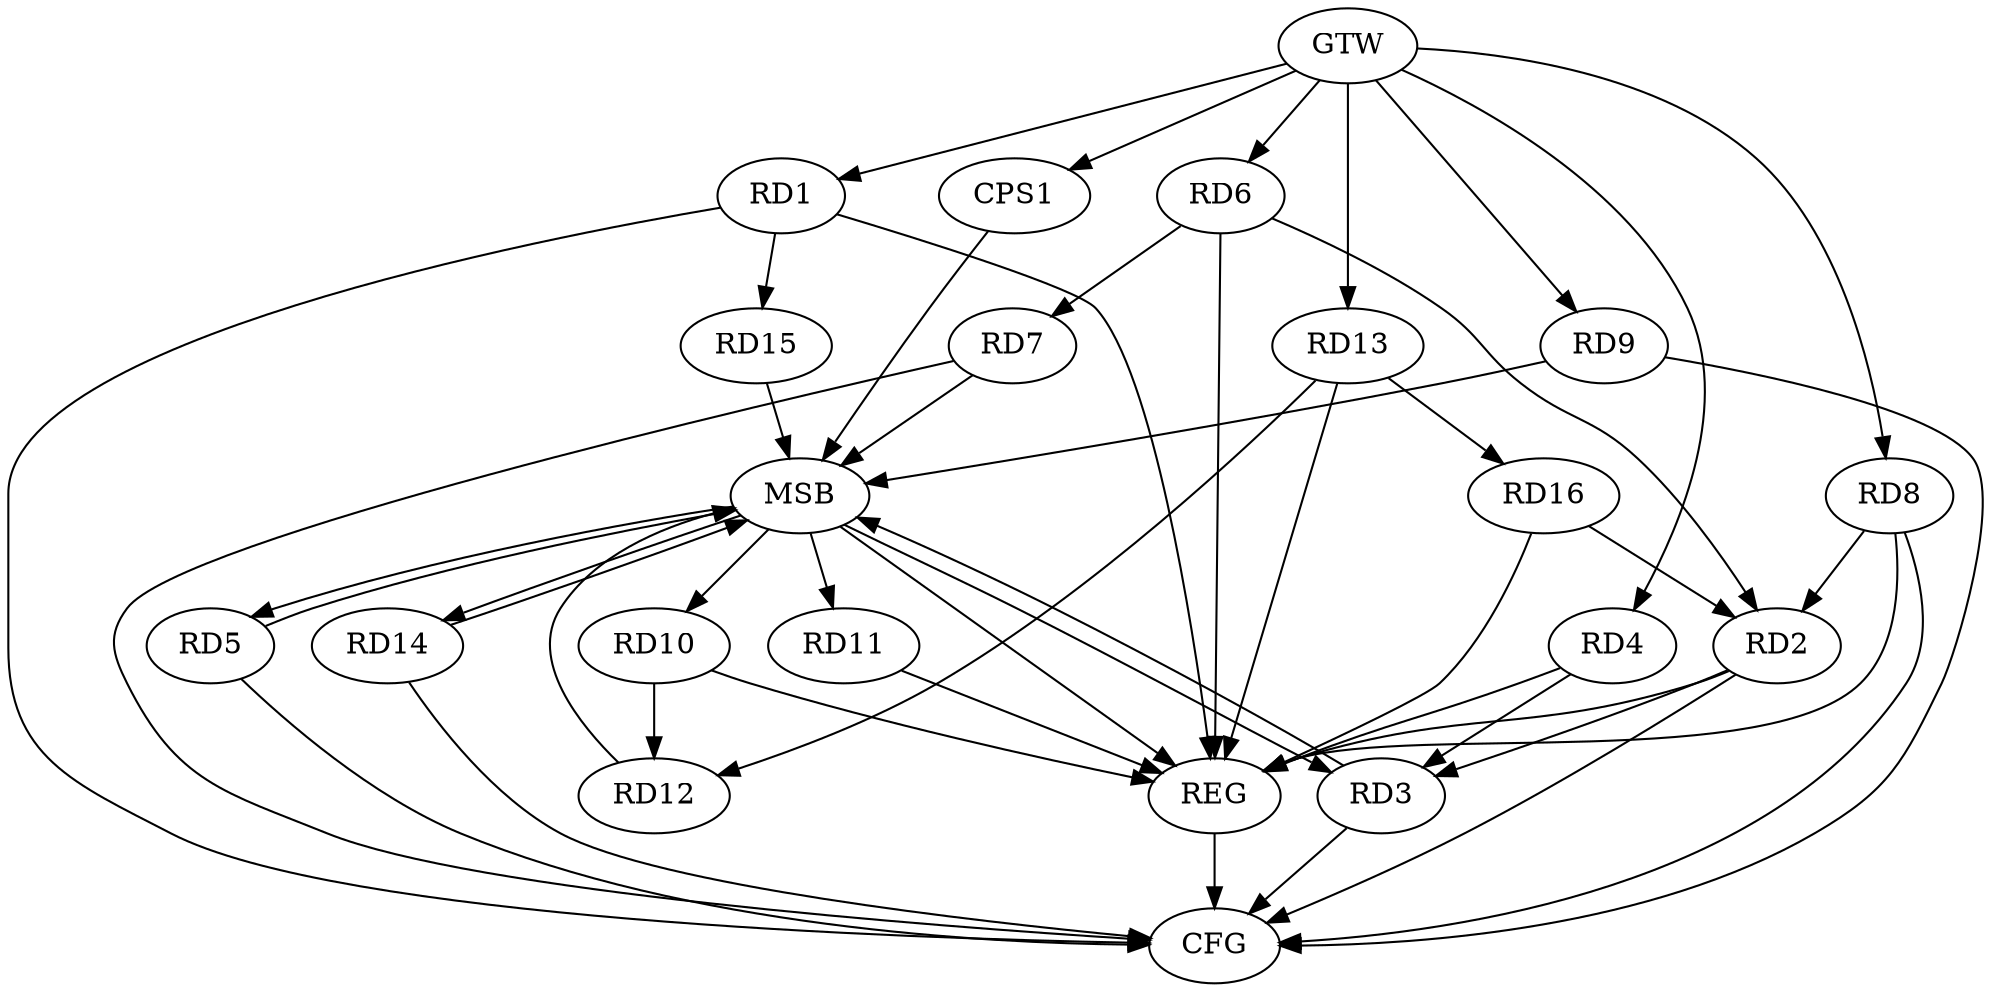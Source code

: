 strict digraph G {
  RD1 [ label="RD1" ];
  RD2 [ label="RD2" ];
  RD3 [ label="RD3" ];
  RD4 [ label="RD4" ];
  RD5 [ label="RD5" ];
  RD6 [ label="RD6" ];
  RD7 [ label="RD7" ];
  RD8 [ label="RD8" ];
  RD9 [ label="RD9" ];
  RD10 [ label="RD10" ];
  RD11 [ label="RD11" ];
  RD12 [ label="RD12" ];
  RD13 [ label="RD13" ];
  RD14 [ label="RD14" ];
  RD15 [ label="RD15" ];
  RD16 [ label="RD16" ];
  CPS1 [ label="CPS1" ];
  GTW [ label="GTW" ];
  REG [ label="REG" ];
  MSB [ label="MSB" ];
  CFG [ label="CFG" ];
  RD1 -> RD15;
  RD2 -> RD3;
  RD6 -> RD2;
  RD8 -> RD2;
  RD16 -> RD2;
  RD4 -> RD3;
  RD6 -> RD7;
  RD10 -> RD12;
  RD13 -> RD12;
  RD13 -> RD16;
  GTW -> RD1;
  GTW -> RD4;
  GTW -> RD6;
  GTW -> RD8;
  GTW -> RD9;
  GTW -> RD13;
  GTW -> CPS1;
  RD1 -> REG;
  RD2 -> REG;
  RD4 -> REG;
  RD6 -> REG;
  RD8 -> REG;
  RD10 -> REG;
  RD11 -> REG;
  RD13 -> REG;
  RD16 -> REG;
  RD3 -> MSB;
  MSB -> REG;
  RD5 -> MSB;
  MSB -> RD14;
  RD7 -> MSB;
  MSB -> RD5;
  RD9 -> MSB;
  MSB -> RD3;
  MSB -> RD10;
  RD12 -> MSB;
  RD14 -> MSB;
  RD15 -> MSB;
  MSB -> RD11;
  CPS1 -> MSB;
  RD14 -> CFG;
  RD8 -> CFG;
  RD3 -> CFG;
  RD1 -> CFG;
  RD5 -> CFG;
  RD2 -> CFG;
  RD9 -> CFG;
  RD7 -> CFG;
  REG -> CFG;
}
